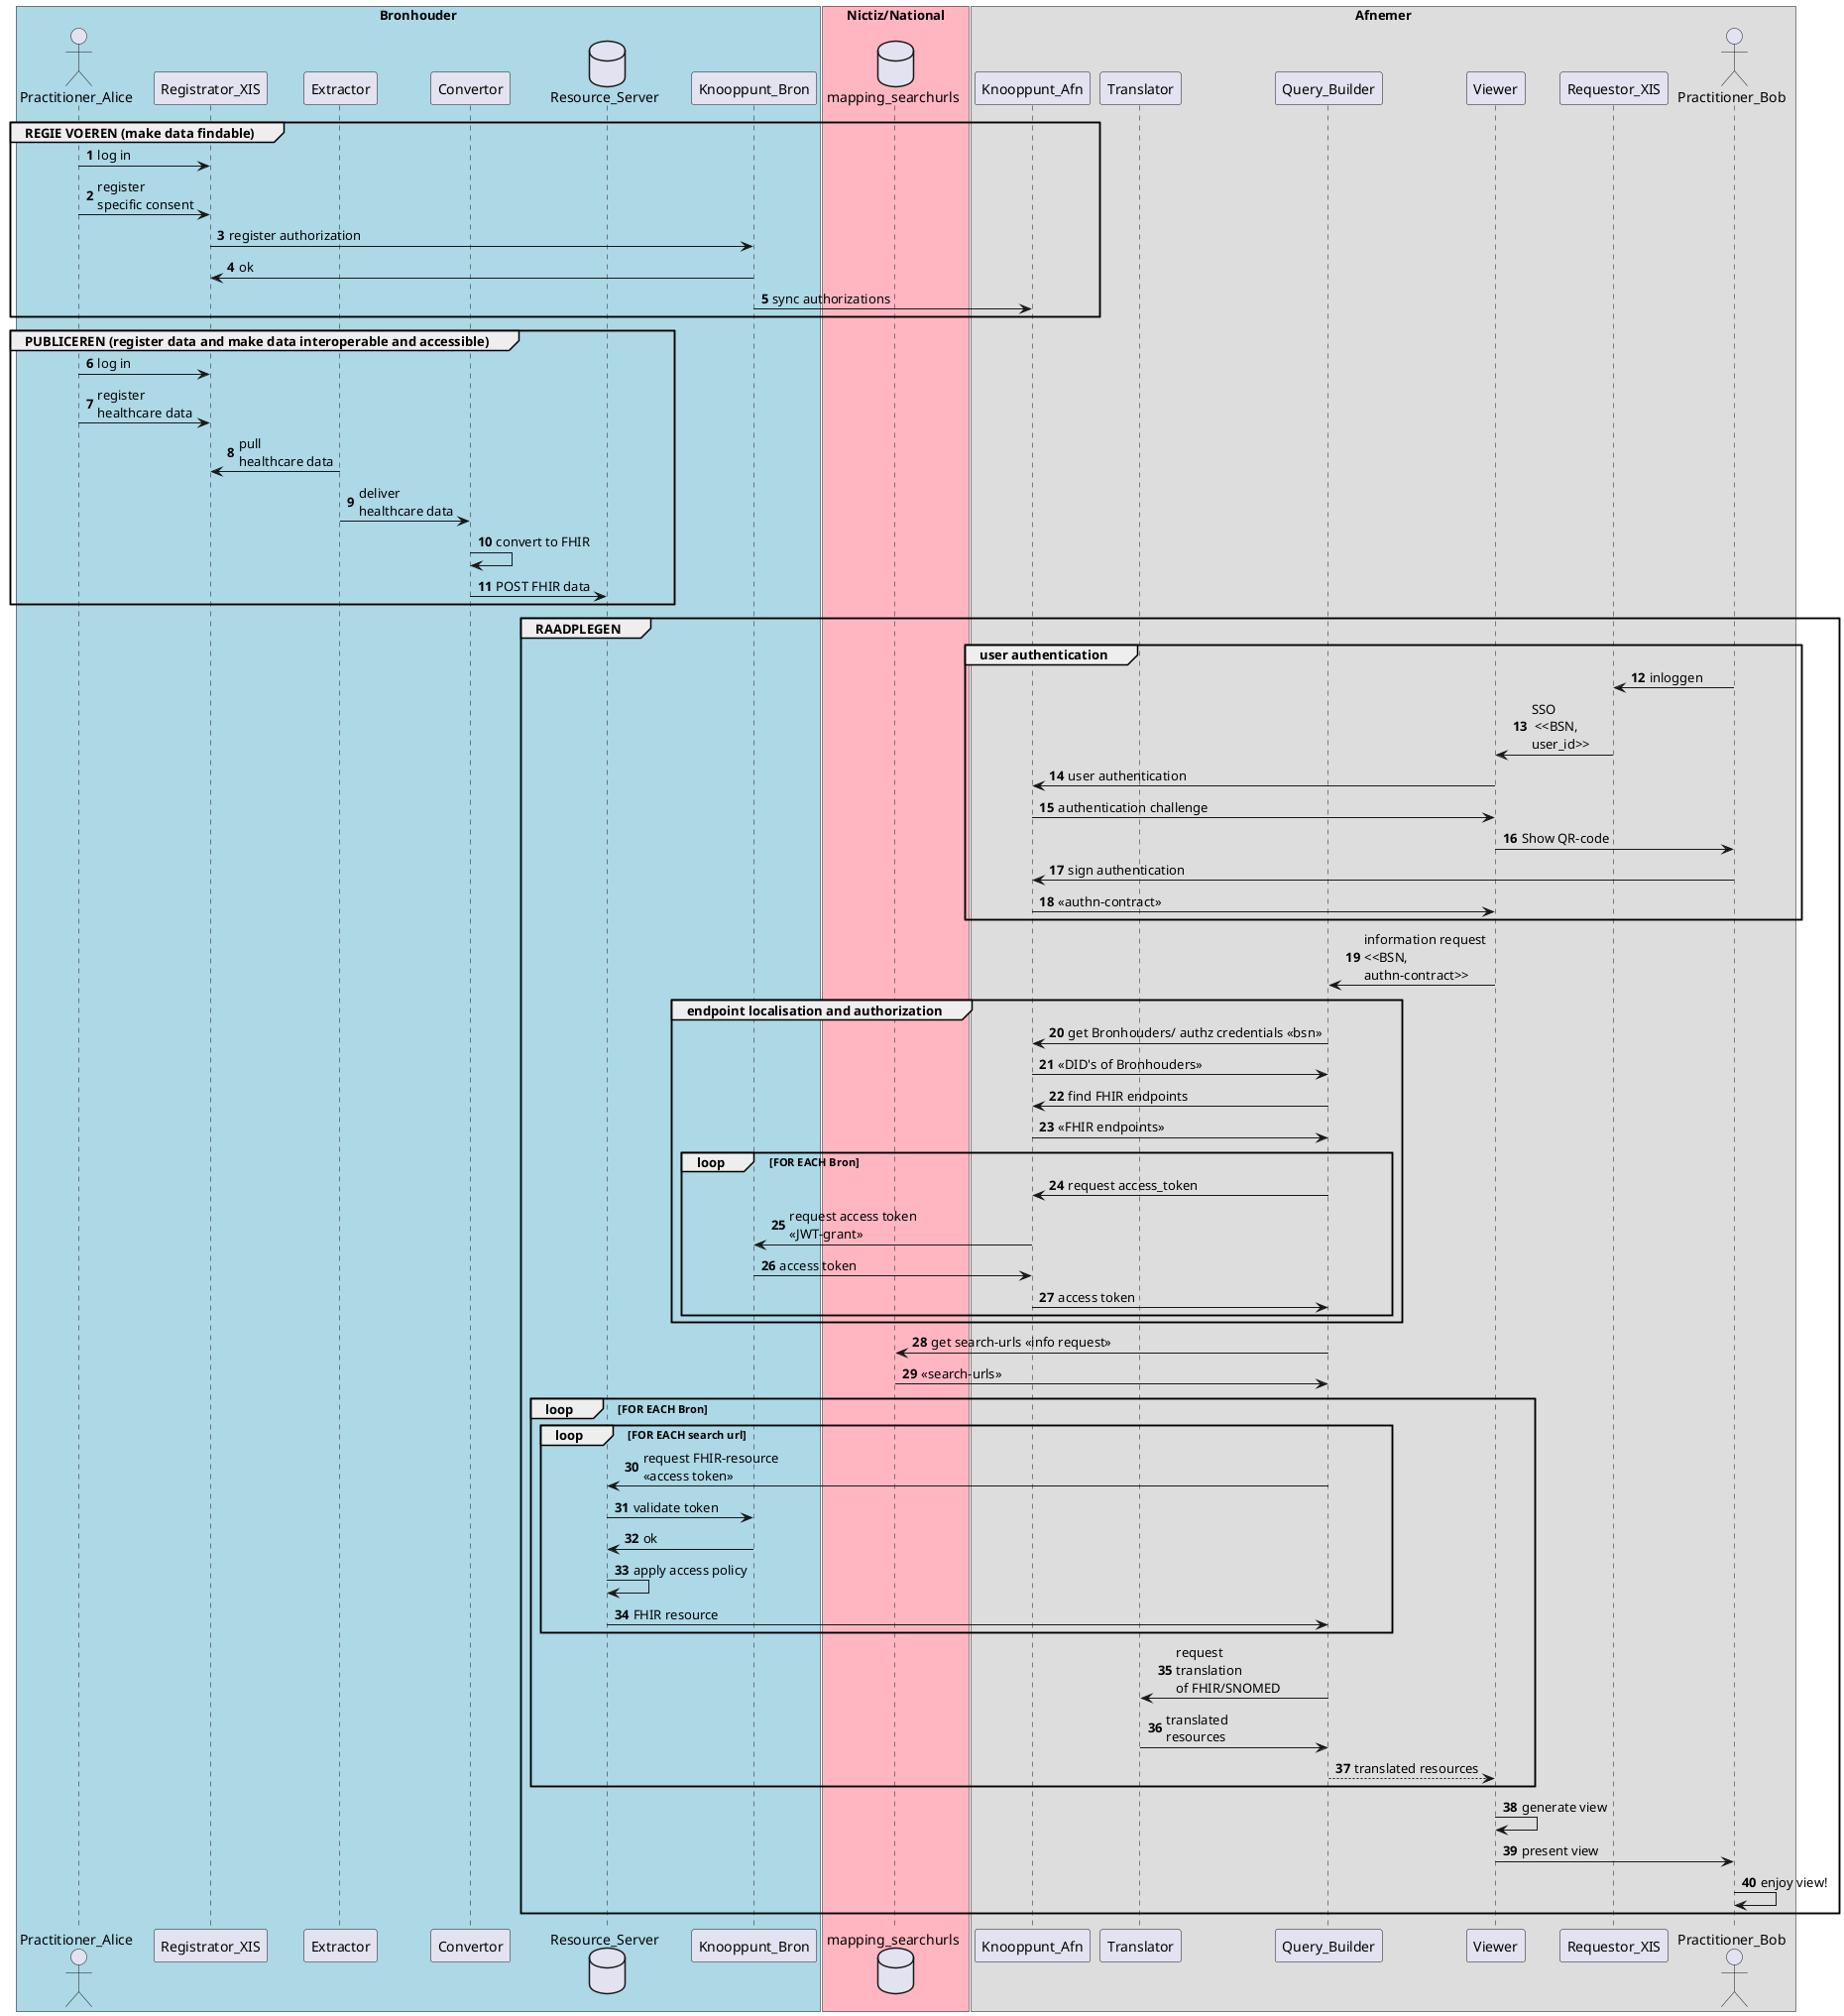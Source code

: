 @startuml
autonumber
box "Bronhouder" #LightBlue
actor Practitioner_Alice
participant Registrator_XIS
participant Extractor
participant Convertor
database Resource_Server
participant Knooppunt_Bron
end box

box "Nictiz/National" #LightPink
database mapping_searchurls
end box

box "Afnemer"
participant Knooppunt_Afn
participant Translator
participant Query_Builder
participant Viewer
participant Requestor_XIS
actor Practitioner_Bob
end box

group REGIE VOEREN (make data findable)
  Practitioner_Alice -> Registrator_XIS : log in
  Practitioner_Alice -> Registrator_XIS : register\nspecific consent
  Registrator_XIS -> Knooppunt_Bron : register authorization
  Registrator_XIS <- Knooppunt_Bron : ok
  Knooppunt_Bron -> Knooppunt_Afn : sync authorizations
end group

group PUBLICEREN (register data and make data interoperable and accessible)
  Practitioner_Alice -> Registrator_XIS : log in
  Practitioner_Alice -> Registrator_XIS : register\nhealthcare data
  Registrator_XIS <- Extractor: pull\nhealthcare data
  Extractor -> Convertor: deliver\nhealthcare data
  Convertor -> Convertor : convert to FHIR
  Convertor -> Resource_Server : POST FHIR data
end

group RAADPLEGEN
  group user authentication
    Practitioner_Bob -> Requestor_XIS : inloggen
    Requestor_XIS -> Viewer: SSO\n <<BSN,\nuser_id>>
    Viewer -> Knooppunt_Afn : user authentication
    Knooppunt_Afn -> Viewer : authentication challenge
    Viewer -> Practitioner_Bob : Show QR-code
    Practitioner_Bob -> Knooppunt_Afn: sign authentication
    Knooppunt_Afn -> Viewer : <<authn-contract>>
  end
  Viewer -> Query_Builder : information request\n<<BSN,\nauthn-contract>>
  
  group endpoint localisation and authorization
    Query_Builder -> Knooppunt_Afn : get Bronhouders/ authz credentials <<bsn>>
    Query_Builder <- Knooppunt_Afn : <<DID's of Bronhouders>>
    Query_Builder -> Knooppunt_Afn : find FHIR endpoints
    Query_Builder <- Knooppunt_Afn : <<FHIR endpoints>>
    
    loop FOR EACH Bron
    Query_Builder -> Knooppunt_Afn : request access_token
    Knooppunt_Afn -> Knooppunt_Bron : request access token\n<<JWT-grant>>
    Knooppunt_Afn <- Knooppunt_Bron: access token
    Query_Builder <- Knooppunt_Afn : access token
    end
  end 

  Query_Builder ->  mapping_searchurls : get search-urls <<info request>>
  Query_Builder <-  mapping_searchurls : <<search-urls>>
  
  loop FOR EACH Bron
    loop FOR EACH search url
      Query_Builder -> Resource_Server : request FHIR-resource\n<<access token>>
      Resource_Server -> Knooppunt_Bron: validate token
      Resource_Server <- Knooppunt_Bron: ok
      Resource_Server -> Resource_Server: apply access policy
      Query_Builder <- Resource_Server : FHIR resource
    end
    Query_Builder -> Translator: request\ntranslation\nof FHIR/SNOMED
    Query_Builder <- Translator: translated\nresources
    Query_Builder --> Viewer: translated resources
  end
  Viewer -> Viewer : generate view
  Viewer -> Practitioner_Bob: present view
  Practitioner_Bob -> Practitioner_Bob: enjoy view!
end
@enduml